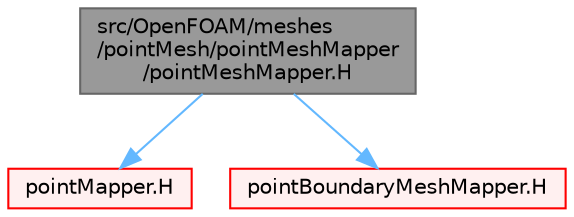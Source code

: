 digraph "src/OpenFOAM/meshes/pointMesh/pointMeshMapper/pointMeshMapper.H"
{
 // LATEX_PDF_SIZE
  bgcolor="transparent";
  edge [fontname=Helvetica,fontsize=10,labelfontname=Helvetica,labelfontsize=10];
  node [fontname=Helvetica,fontsize=10,shape=box,height=0.2,width=0.4];
  Node1 [id="Node000001",label="src/OpenFOAM/meshes\l/pointMesh/pointMeshMapper\l/pointMeshMapper.H",height=0.2,width=0.4,color="gray40", fillcolor="grey60", style="filled", fontcolor="black",tooltip=" "];
  Node1 -> Node2 [id="edge1_Node000001_Node000002",color="steelblue1",style="solid",tooltip=" "];
  Node2 [id="Node000002",label="pointMapper.H",height=0.2,width=0.4,color="red", fillcolor="#FFF0F0", style="filled",URL="$pointMapper_8H.html",tooltip=" "];
  Node1 -> Node162 [id="edge2_Node000001_Node000162",color="steelblue1",style="solid",tooltip=" "];
  Node162 [id="Node000162",label="pointBoundaryMeshMapper.H",height=0.2,width=0.4,color="red", fillcolor="#FFF0F0", style="filled",URL="$pointBoundaryMeshMapper_8H.html",tooltip=" "];
}
